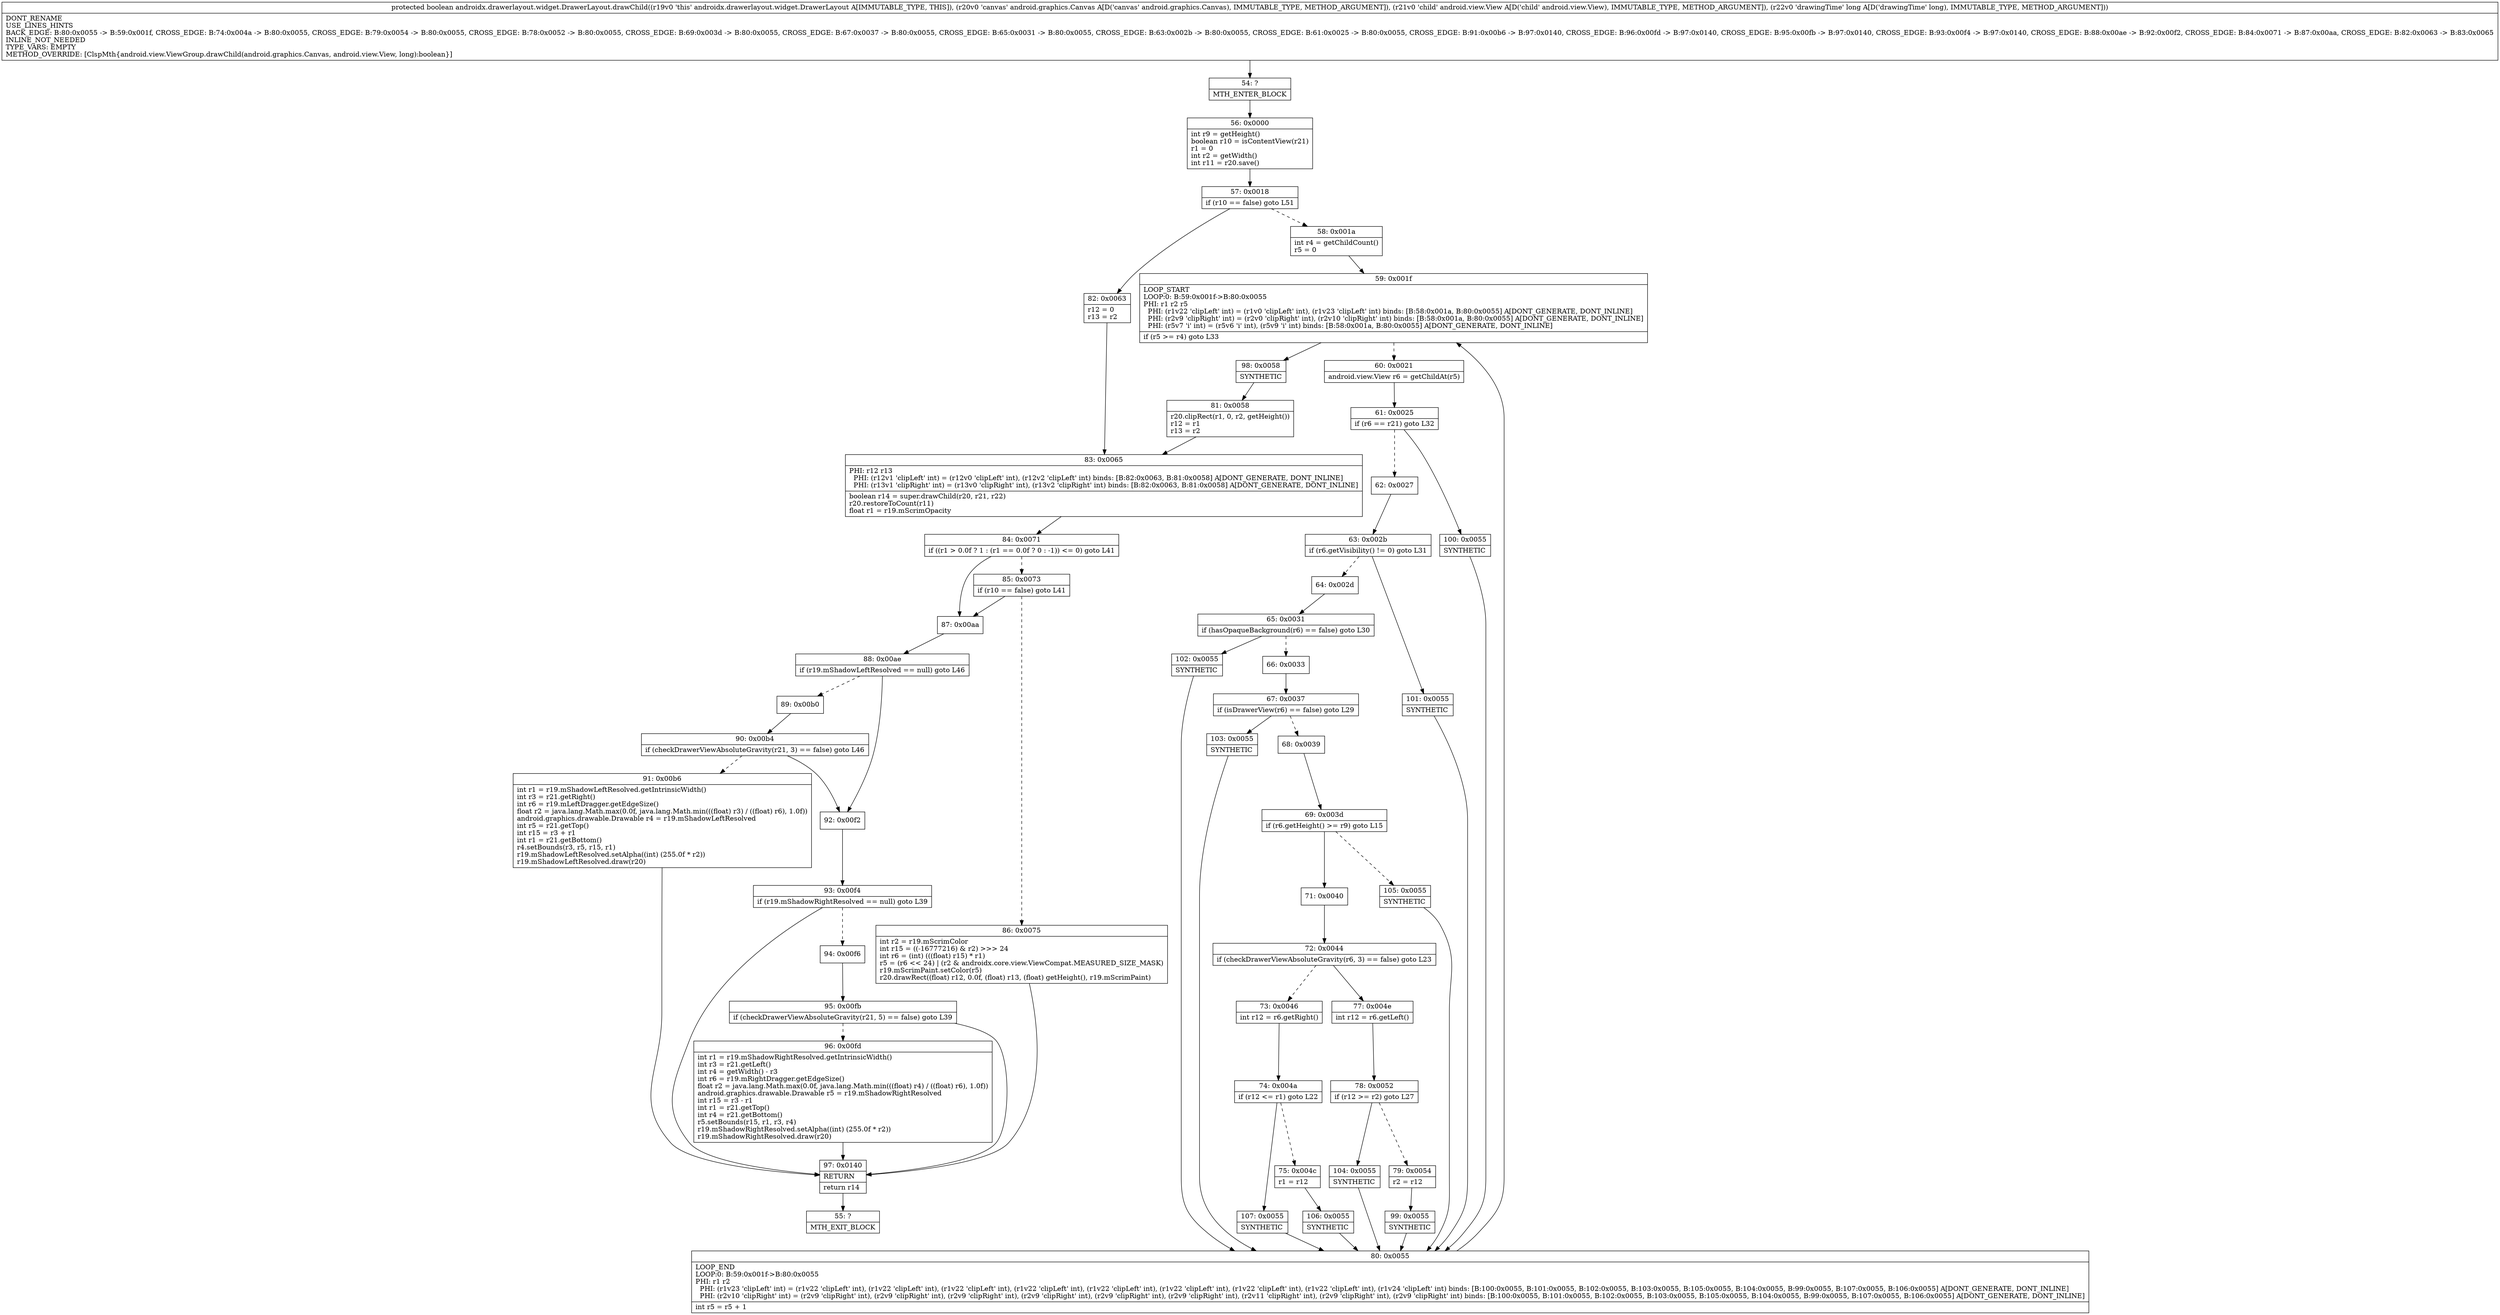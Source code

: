 digraph "CFG forandroidx.drawerlayout.widget.DrawerLayout.drawChild(Landroid\/graphics\/Canvas;Landroid\/view\/View;J)Z" {
Node_54 [shape=record,label="{54\:\ ?|MTH_ENTER_BLOCK\l}"];
Node_56 [shape=record,label="{56\:\ 0x0000|int r9 = getHeight()\lboolean r10 = isContentView(r21)\lr1 = 0\lint r2 = getWidth()\lint r11 = r20.save()\l}"];
Node_57 [shape=record,label="{57\:\ 0x0018|if (r10 == false) goto L51\l}"];
Node_58 [shape=record,label="{58\:\ 0x001a|int r4 = getChildCount()\lr5 = 0\l}"];
Node_59 [shape=record,label="{59\:\ 0x001f|LOOP_START\lLOOP:0: B:59:0x001f\-\>B:80:0x0055\lPHI: r1 r2 r5 \l  PHI: (r1v22 'clipLeft' int) = (r1v0 'clipLeft' int), (r1v23 'clipLeft' int) binds: [B:58:0x001a, B:80:0x0055] A[DONT_GENERATE, DONT_INLINE]\l  PHI: (r2v9 'clipRight' int) = (r2v0 'clipRight' int), (r2v10 'clipRight' int) binds: [B:58:0x001a, B:80:0x0055] A[DONT_GENERATE, DONT_INLINE]\l  PHI: (r5v7 'i' int) = (r5v6 'i' int), (r5v9 'i' int) binds: [B:58:0x001a, B:80:0x0055] A[DONT_GENERATE, DONT_INLINE]\l|if (r5 \>= r4) goto L33\l}"];
Node_60 [shape=record,label="{60\:\ 0x0021|android.view.View r6 = getChildAt(r5)\l}"];
Node_61 [shape=record,label="{61\:\ 0x0025|if (r6 == r21) goto L32\l}"];
Node_62 [shape=record,label="{62\:\ 0x0027}"];
Node_63 [shape=record,label="{63\:\ 0x002b|if (r6.getVisibility() != 0) goto L31\l}"];
Node_64 [shape=record,label="{64\:\ 0x002d}"];
Node_65 [shape=record,label="{65\:\ 0x0031|if (hasOpaqueBackground(r6) == false) goto L30\l}"];
Node_66 [shape=record,label="{66\:\ 0x0033}"];
Node_67 [shape=record,label="{67\:\ 0x0037|if (isDrawerView(r6) == false) goto L29\l}"];
Node_68 [shape=record,label="{68\:\ 0x0039}"];
Node_69 [shape=record,label="{69\:\ 0x003d|if (r6.getHeight() \>= r9) goto L15\l}"];
Node_71 [shape=record,label="{71\:\ 0x0040}"];
Node_72 [shape=record,label="{72\:\ 0x0044|if (checkDrawerViewAbsoluteGravity(r6, 3) == false) goto L23\l}"];
Node_73 [shape=record,label="{73\:\ 0x0046|int r12 = r6.getRight()\l}"];
Node_74 [shape=record,label="{74\:\ 0x004a|if (r12 \<= r1) goto L22\l}"];
Node_75 [shape=record,label="{75\:\ 0x004c|r1 = r12\l}"];
Node_106 [shape=record,label="{106\:\ 0x0055|SYNTHETIC\l}"];
Node_80 [shape=record,label="{80\:\ 0x0055|LOOP_END\lLOOP:0: B:59:0x001f\-\>B:80:0x0055\lPHI: r1 r2 \l  PHI: (r1v23 'clipLeft' int) = (r1v22 'clipLeft' int), (r1v22 'clipLeft' int), (r1v22 'clipLeft' int), (r1v22 'clipLeft' int), (r1v22 'clipLeft' int), (r1v22 'clipLeft' int), (r1v22 'clipLeft' int), (r1v22 'clipLeft' int), (r1v24 'clipLeft' int) binds: [B:100:0x0055, B:101:0x0055, B:102:0x0055, B:103:0x0055, B:105:0x0055, B:104:0x0055, B:99:0x0055, B:107:0x0055, B:106:0x0055] A[DONT_GENERATE, DONT_INLINE]\l  PHI: (r2v10 'clipRight' int) = (r2v9 'clipRight' int), (r2v9 'clipRight' int), (r2v9 'clipRight' int), (r2v9 'clipRight' int), (r2v9 'clipRight' int), (r2v9 'clipRight' int), (r2v11 'clipRight' int), (r2v9 'clipRight' int), (r2v9 'clipRight' int) binds: [B:100:0x0055, B:101:0x0055, B:102:0x0055, B:103:0x0055, B:105:0x0055, B:104:0x0055, B:99:0x0055, B:107:0x0055, B:106:0x0055] A[DONT_GENERATE, DONT_INLINE]\l|int r5 = r5 + 1\l}"];
Node_107 [shape=record,label="{107\:\ 0x0055|SYNTHETIC\l}"];
Node_77 [shape=record,label="{77\:\ 0x004e|int r12 = r6.getLeft()\l}"];
Node_78 [shape=record,label="{78\:\ 0x0052|if (r12 \>= r2) goto L27\l}"];
Node_79 [shape=record,label="{79\:\ 0x0054|r2 = r12\l}"];
Node_99 [shape=record,label="{99\:\ 0x0055|SYNTHETIC\l}"];
Node_104 [shape=record,label="{104\:\ 0x0055|SYNTHETIC\l}"];
Node_105 [shape=record,label="{105\:\ 0x0055|SYNTHETIC\l}"];
Node_103 [shape=record,label="{103\:\ 0x0055|SYNTHETIC\l}"];
Node_102 [shape=record,label="{102\:\ 0x0055|SYNTHETIC\l}"];
Node_101 [shape=record,label="{101\:\ 0x0055|SYNTHETIC\l}"];
Node_100 [shape=record,label="{100\:\ 0x0055|SYNTHETIC\l}"];
Node_98 [shape=record,label="{98\:\ 0x0058|SYNTHETIC\l}"];
Node_81 [shape=record,label="{81\:\ 0x0058|r20.clipRect(r1, 0, r2, getHeight())\lr12 = r1\lr13 = r2\l}"];
Node_83 [shape=record,label="{83\:\ 0x0065|PHI: r12 r13 \l  PHI: (r12v1 'clipLeft' int) = (r12v0 'clipLeft' int), (r12v2 'clipLeft' int) binds: [B:82:0x0063, B:81:0x0058] A[DONT_GENERATE, DONT_INLINE]\l  PHI: (r13v1 'clipRight' int) = (r13v0 'clipRight' int), (r13v2 'clipRight' int) binds: [B:82:0x0063, B:81:0x0058] A[DONT_GENERATE, DONT_INLINE]\l|boolean r14 = super.drawChild(r20, r21, r22)\lr20.restoreToCount(r11)\lfloat r1 = r19.mScrimOpacity\l}"];
Node_84 [shape=record,label="{84\:\ 0x0071|if ((r1 \> 0.0f ? 1 : (r1 == 0.0f ? 0 : \-1)) \<= 0) goto L41\l}"];
Node_85 [shape=record,label="{85\:\ 0x0073|if (r10 == false) goto L41\l}"];
Node_86 [shape=record,label="{86\:\ 0x0075|int r2 = r19.mScrimColor\lint r15 = ((\-16777216) & r2) \>\>\> 24\lint r6 = (int) (((float) r15) * r1)\lr5 = (r6 \<\< 24) \| (r2 & androidx.core.view.ViewCompat.MEASURED_SIZE_MASK)\lr19.mScrimPaint.setColor(r5)\lr20.drawRect((float) r12, 0.0f, (float) r13, (float) getHeight(), r19.mScrimPaint)\l}"];
Node_97 [shape=record,label="{97\:\ 0x0140|RETURN\l|return r14\l}"];
Node_55 [shape=record,label="{55\:\ ?|MTH_EXIT_BLOCK\l}"];
Node_87 [shape=record,label="{87\:\ 0x00aa}"];
Node_88 [shape=record,label="{88\:\ 0x00ae|if (r19.mShadowLeftResolved == null) goto L46\l}"];
Node_89 [shape=record,label="{89\:\ 0x00b0}"];
Node_90 [shape=record,label="{90\:\ 0x00b4|if (checkDrawerViewAbsoluteGravity(r21, 3) == false) goto L46\l}"];
Node_91 [shape=record,label="{91\:\ 0x00b6|int r1 = r19.mShadowLeftResolved.getIntrinsicWidth()\lint r3 = r21.getRight()\lint r6 = r19.mLeftDragger.getEdgeSize()\lfloat r2 = java.lang.Math.max(0.0f, java.lang.Math.min(((float) r3) \/ ((float) r6), 1.0f))\landroid.graphics.drawable.Drawable r4 = r19.mShadowLeftResolved\lint r5 = r21.getTop()\lint r15 = r3 + r1\lint r1 = r21.getBottom()\lr4.setBounds(r3, r5, r15, r1)\lr19.mShadowLeftResolved.setAlpha((int) (255.0f * r2))\lr19.mShadowLeftResolved.draw(r20)\l}"];
Node_92 [shape=record,label="{92\:\ 0x00f2}"];
Node_93 [shape=record,label="{93\:\ 0x00f4|if (r19.mShadowRightResolved == null) goto L39\l}"];
Node_94 [shape=record,label="{94\:\ 0x00f6}"];
Node_95 [shape=record,label="{95\:\ 0x00fb|if (checkDrawerViewAbsoluteGravity(r21, 5) == false) goto L39\l}"];
Node_96 [shape=record,label="{96\:\ 0x00fd|int r1 = r19.mShadowRightResolved.getIntrinsicWidth()\lint r3 = r21.getLeft()\lint r4 = getWidth() \- r3\lint r6 = r19.mRightDragger.getEdgeSize()\lfloat r2 = java.lang.Math.max(0.0f, java.lang.Math.min(((float) r4) \/ ((float) r6), 1.0f))\landroid.graphics.drawable.Drawable r5 = r19.mShadowRightResolved\lint r15 = r3 \- r1\lint r1 = r21.getTop()\lint r4 = r21.getBottom()\lr5.setBounds(r15, r1, r3, r4)\lr19.mShadowRightResolved.setAlpha((int) (255.0f * r2))\lr19.mShadowRightResolved.draw(r20)\l}"];
Node_82 [shape=record,label="{82\:\ 0x0063|r12 = 0\lr13 = r2\l}"];
MethodNode[shape=record,label="{protected boolean androidx.drawerlayout.widget.DrawerLayout.drawChild((r19v0 'this' androidx.drawerlayout.widget.DrawerLayout A[IMMUTABLE_TYPE, THIS]), (r20v0 'canvas' android.graphics.Canvas A[D('canvas' android.graphics.Canvas), IMMUTABLE_TYPE, METHOD_ARGUMENT]), (r21v0 'child' android.view.View A[D('child' android.view.View), IMMUTABLE_TYPE, METHOD_ARGUMENT]), (r22v0 'drawingTime' long A[D('drawingTime' long), IMMUTABLE_TYPE, METHOD_ARGUMENT]))  | DONT_RENAME\lUSE_LINES_HINTS\lBACK_EDGE: B:80:0x0055 \-\> B:59:0x001f, CROSS_EDGE: B:74:0x004a \-\> B:80:0x0055, CROSS_EDGE: B:79:0x0054 \-\> B:80:0x0055, CROSS_EDGE: B:78:0x0052 \-\> B:80:0x0055, CROSS_EDGE: B:69:0x003d \-\> B:80:0x0055, CROSS_EDGE: B:67:0x0037 \-\> B:80:0x0055, CROSS_EDGE: B:65:0x0031 \-\> B:80:0x0055, CROSS_EDGE: B:63:0x002b \-\> B:80:0x0055, CROSS_EDGE: B:61:0x0025 \-\> B:80:0x0055, CROSS_EDGE: B:91:0x00b6 \-\> B:97:0x0140, CROSS_EDGE: B:96:0x00fd \-\> B:97:0x0140, CROSS_EDGE: B:95:0x00fb \-\> B:97:0x0140, CROSS_EDGE: B:93:0x00f4 \-\> B:97:0x0140, CROSS_EDGE: B:88:0x00ae \-\> B:92:0x00f2, CROSS_EDGE: B:84:0x0071 \-\> B:87:0x00aa, CROSS_EDGE: B:82:0x0063 \-\> B:83:0x0065\lINLINE_NOT_NEEDED\lTYPE_VARS: EMPTY\lMETHOD_OVERRIDE: [ClspMth\{android.view.ViewGroup.drawChild(android.graphics.Canvas, android.view.View, long):boolean\}]\l}"];
MethodNode -> Node_54;Node_54 -> Node_56;
Node_56 -> Node_57;
Node_57 -> Node_58[style=dashed];
Node_57 -> Node_82;
Node_58 -> Node_59;
Node_59 -> Node_60[style=dashed];
Node_59 -> Node_98;
Node_60 -> Node_61;
Node_61 -> Node_62[style=dashed];
Node_61 -> Node_100;
Node_62 -> Node_63;
Node_63 -> Node_64[style=dashed];
Node_63 -> Node_101;
Node_64 -> Node_65;
Node_65 -> Node_66[style=dashed];
Node_65 -> Node_102;
Node_66 -> Node_67;
Node_67 -> Node_68[style=dashed];
Node_67 -> Node_103;
Node_68 -> Node_69;
Node_69 -> Node_71;
Node_69 -> Node_105[style=dashed];
Node_71 -> Node_72;
Node_72 -> Node_73[style=dashed];
Node_72 -> Node_77;
Node_73 -> Node_74;
Node_74 -> Node_75[style=dashed];
Node_74 -> Node_107;
Node_75 -> Node_106;
Node_106 -> Node_80;
Node_80 -> Node_59;
Node_107 -> Node_80;
Node_77 -> Node_78;
Node_78 -> Node_79[style=dashed];
Node_78 -> Node_104;
Node_79 -> Node_99;
Node_99 -> Node_80;
Node_104 -> Node_80;
Node_105 -> Node_80;
Node_103 -> Node_80;
Node_102 -> Node_80;
Node_101 -> Node_80;
Node_100 -> Node_80;
Node_98 -> Node_81;
Node_81 -> Node_83;
Node_83 -> Node_84;
Node_84 -> Node_85[style=dashed];
Node_84 -> Node_87;
Node_85 -> Node_86[style=dashed];
Node_85 -> Node_87;
Node_86 -> Node_97;
Node_97 -> Node_55;
Node_87 -> Node_88;
Node_88 -> Node_89[style=dashed];
Node_88 -> Node_92;
Node_89 -> Node_90;
Node_90 -> Node_91[style=dashed];
Node_90 -> Node_92;
Node_91 -> Node_97;
Node_92 -> Node_93;
Node_93 -> Node_94[style=dashed];
Node_93 -> Node_97;
Node_94 -> Node_95;
Node_95 -> Node_96[style=dashed];
Node_95 -> Node_97;
Node_96 -> Node_97;
Node_82 -> Node_83;
}

